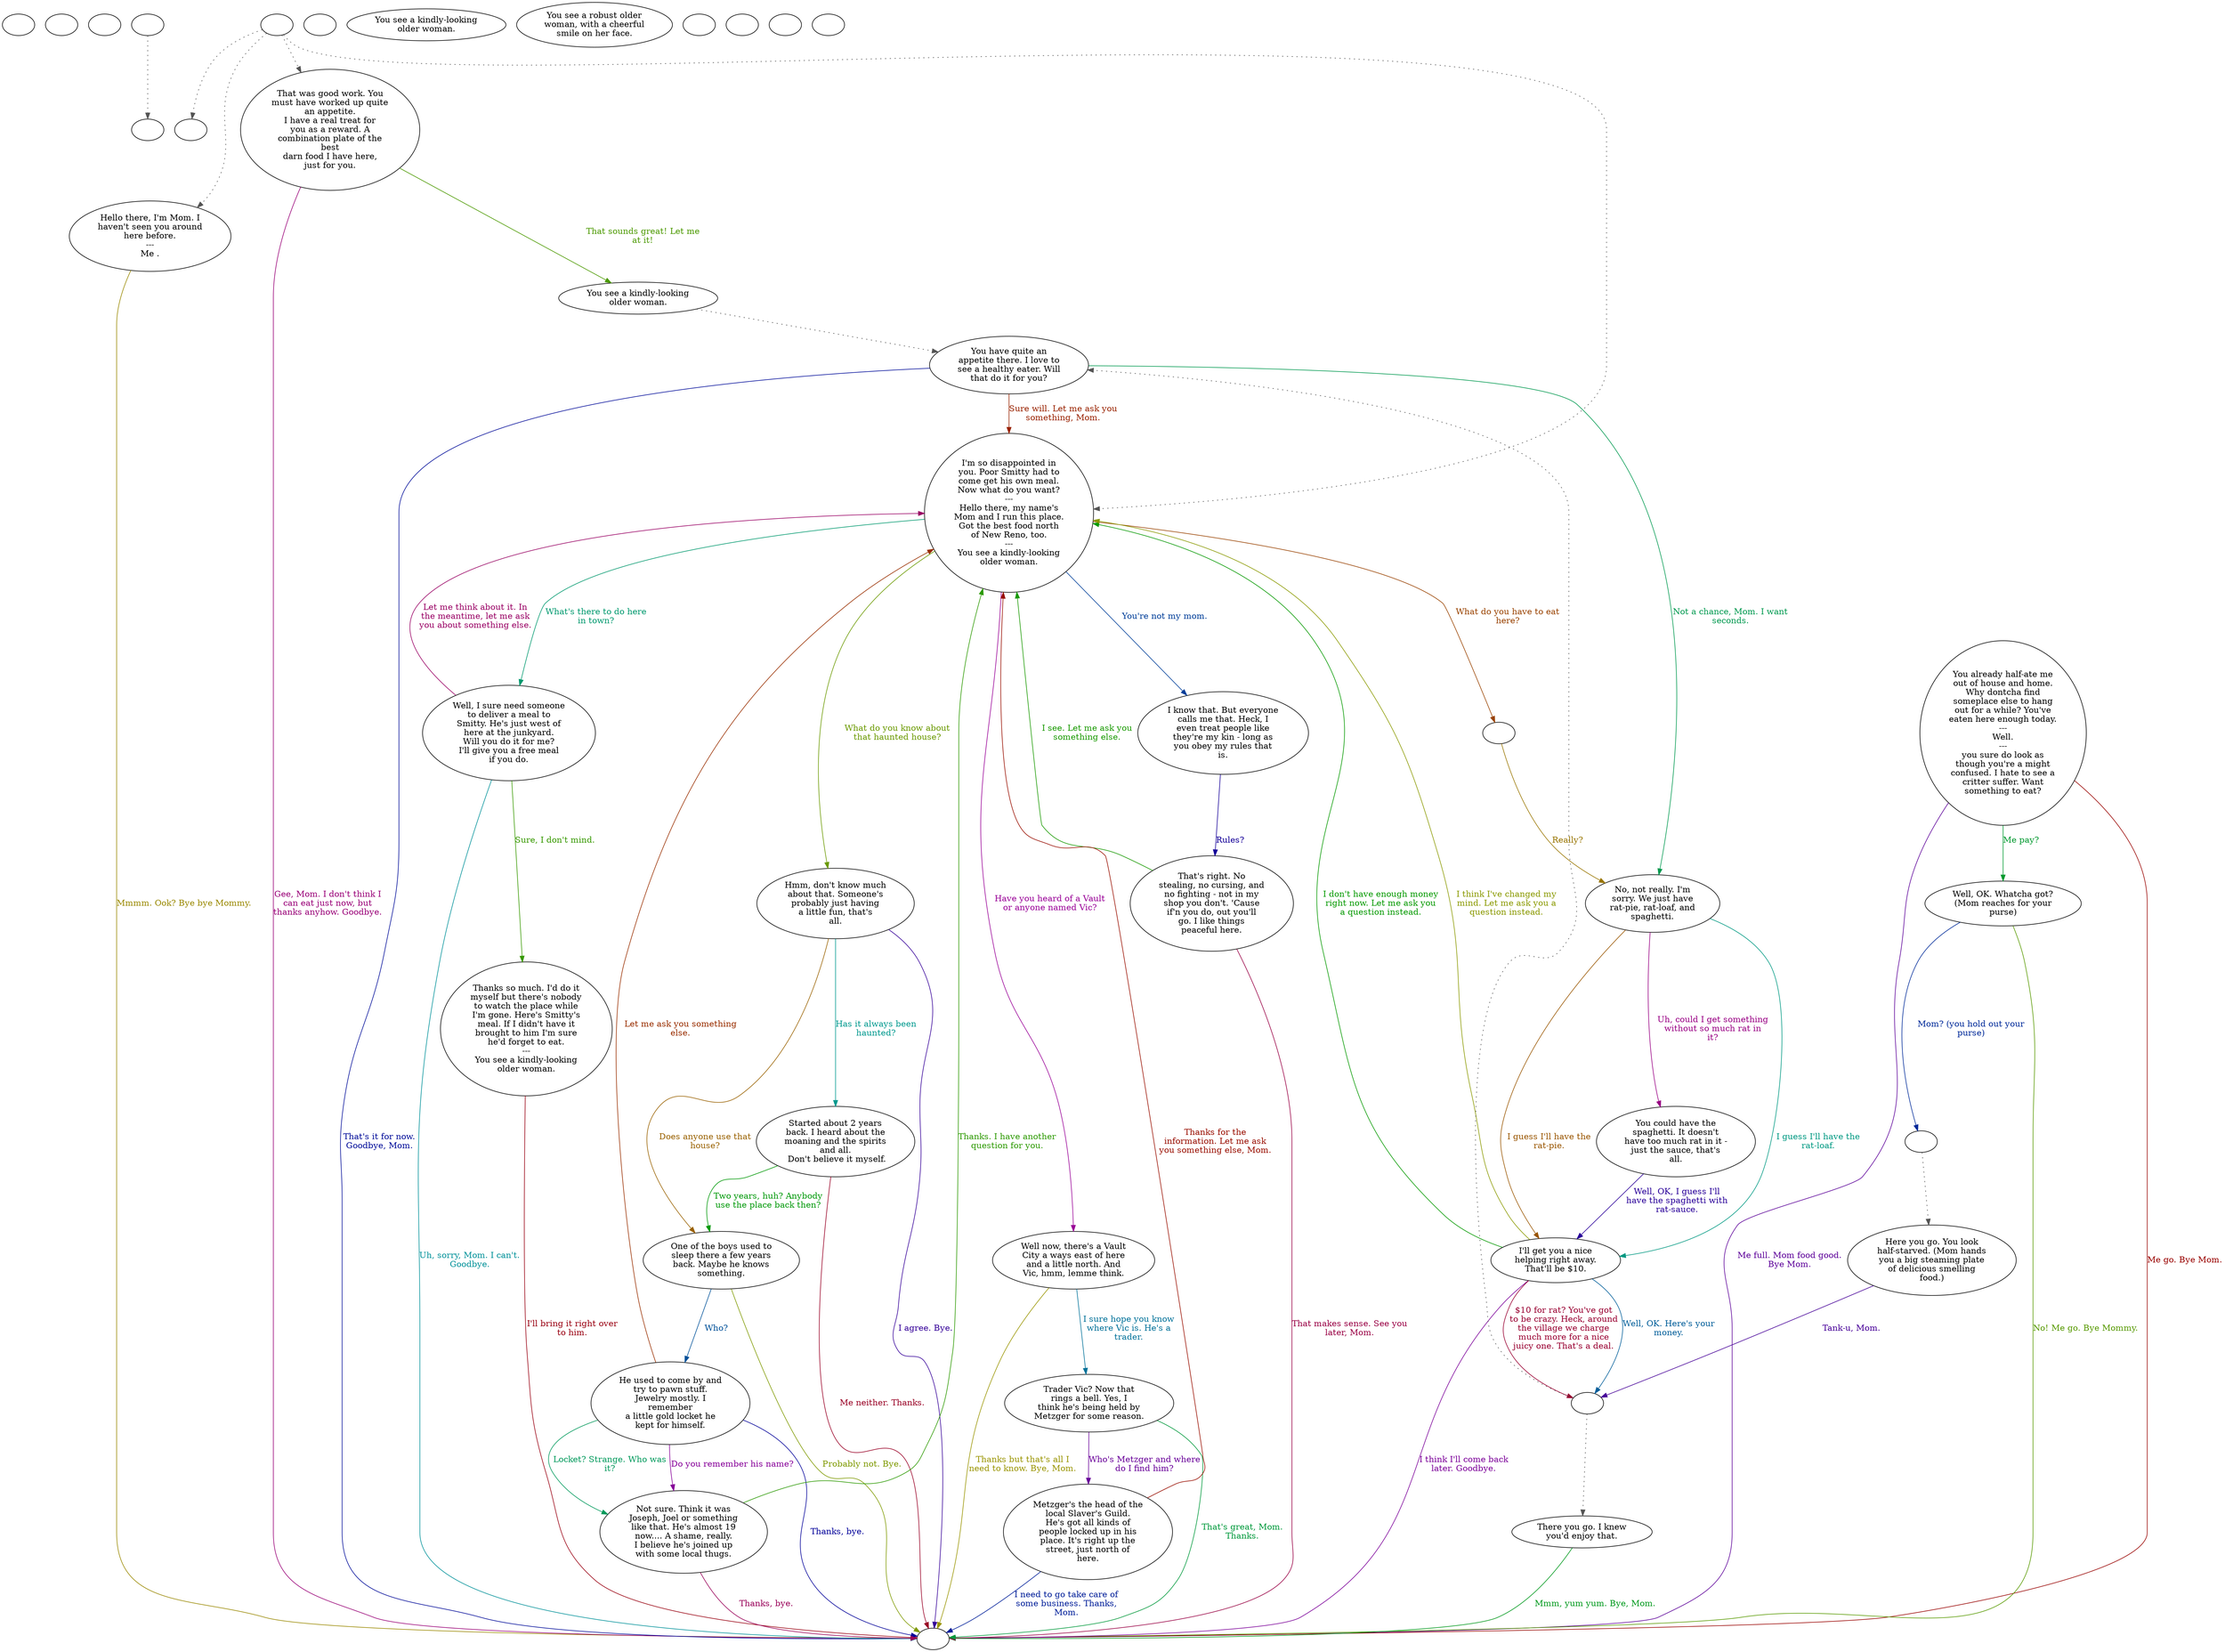 digraph dcMom {
  "checkPartyMembersNearDoor" [style=filled       fillcolor="#FFFFFF"       color="#000000"]
  "checkPartyMembersNearDoor" [label=""]
  "start" [style=filled       fillcolor="#FFFFFF"       color="#000000"]
  "start" [label=""]
  "critter_p_proc" [style=filled       fillcolor="#FFFFFF"       color="#000000"]
  "critter_p_proc" [label=""]
  "pickup_p_proc" [style=filled       fillcolor="#FFFFFF"       color="#000000"]
  "pickup_p_proc" -> "Node998" [style=dotted color="#555555"]
  "pickup_p_proc" [label=""]
  "talk_p_proc" [style=filled       fillcolor="#FFFFFF"       color="#000000"]
  "talk_p_proc" -> "Node019" [style=dotted color="#555555"]
  "talk_p_proc" -> "Node001" [style=dotted color="#555555"]
  "talk_p_proc" -> "Node020" [style=dotted color="#555555"]
  "talk_p_proc" -> "Node013" [style=dotted color="#555555"]
  "talk_p_proc" [label=""]
  "destroy_p_proc" [style=filled       fillcolor="#FFFFFF"       color="#000000"]
  "destroy_p_proc" [label=""]
  "look_at_p_proc" [style=filled       fillcolor="#FFFFFF"       color="#000000"]
  "look_at_p_proc" [label="You see a kindly-looking\nolder woman."]
  "description_p_proc" [style=filled       fillcolor="#FFFFFF"       color="#000000"]
  "description_p_proc" [label="You see a robust older\nwoman, with a cheerful\nsmile on her face."]
  "use_skill_on_p_proc" [style=filled       fillcolor="#FFFFFF"       color="#000000"]
  "use_skill_on_p_proc" [label=""]
  "damage_p_proc" [style=filled       fillcolor="#FFFFFF"       color="#000000"]
  "damage_p_proc" [label=""]
  "map_enter_p_proc" [style=filled       fillcolor="#FFFFFF"       color="#000000"]
  "map_enter_p_proc" [label=""]
  "timed_event_p_proc" [style=filled       fillcolor="#FFFFFF"       color="#000000"]
  "timed_event_p_proc" [label=""]
  "Node998" [style=filled       fillcolor="#FFFFFF"       color="#000000"]
  "Node998" [label=""]
  "Node999" [style=filled       fillcolor="#FFFFFF"       color="#000000"]
  "Node999" [label=""]
  "Node001" [style=filled       fillcolor="#FFFFFF"       color="#000000"]
  "Node001" [label="Hello there, I'm Mom. I\nhaven't seen you around\nhere before.\n---\nMe ."]
  "Node001" -> "Node999" [label="Mmmm. Ook? Bye bye Mommy." color="#998800" fontcolor="#998800"]
  "Node002" [style=filled       fillcolor="#FFFFFF"       color="#000000"]
  "Node002" [label="You already half-ate me\nout of house and home.\nWhy dontcha find\nsomeplace else to hang\nout for a while? You've\neaten here enough today.\n---\nWell.\n---\nyou sure do look as\nthough you're a might\nconfused. I hate to see a\ncritter suffer. Want\nsomething to eat?"]
  "Node002" -> "Node999" [label="Me full. Mom food good.\nBye Mom." color="#5C0099" fontcolor="#5C0099"]
  "Node002" -> "Node003" [label="Me pay?" color="#00992F" fontcolor="#00992F"]
  "Node002" -> "Node999" [label="Me go. Bye Mom." color="#990200" fontcolor="#990200"]
  "Node003" [style=filled       fillcolor="#FFFFFF"       color="#000000"]
  "Node003" [label="Well, OK. Whatcha got?\n(Mom reaches for your\npurse)"]
  "Node003" -> "Node990" [label="Mom? (you hold out your\npurse)" color="#002A99" fontcolor="#002A99"]
  "Node003" -> "Node999" [label="No! Me go. Bye Mommy." color="#579900" fontcolor="#579900"]
  "Node004" [style=filled       fillcolor="#FFFFFF"       color="#000000"]
  "Node004" [label="No, not really. I'm\nsorry. We just have\nrat-pie, rat-loaf, and\nspaghetti."]
  "Node004" -> "Node005" [label="Uh, could I get something\nwithout so much rat in\nit?" color="#990084" fontcolor="#990084"]
  "Node004" -> "Node006" [label="I guess I'll have the\nrat-loaf." color="#009982" fontcolor="#009982"]
  "Node004" -> "Node006" [label="I guess I'll have the\nrat-pie." color="#995500" fontcolor="#995500"]
  "Node005" [style=filled       fillcolor="#FFFFFF"       color="#000000"]
  "Node005" [label="You could have the\nspaghetti. It doesn't\nhave too much rat in it -\njust the sauce, that's\nall."]
  "Node005" -> "Node006" [label="Well, OK, I guess I'll\nhave the spaghetti with\nrat-sauce." color="#290099" fontcolor="#290099"]
  "Node006" [style=filled       fillcolor="#FFFFFF"       color="#000000"]
  "Node006" [label="I'll get you a nice\nhelping right away.\nThat'll be $10."]
  "Node006" -> "Node013" [label="I don't have enough money\nright now. Let me ask you\na question instead." color="#049900" fontcolor="#049900"]
  "Node006" -> "Node989" [label="$10 for rat? You've got\nto be crazy. Heck, around\nthe village we charge\nmuch more for a nice\njuicy one. That's a deal." color="#990031" fontcolor="#990031"]
  "Node006" -> "Node989" [label="Well, OK. Here's your\nmoney." color="#005D99" fontcolor="#005D99"]
  "Node006" -> "Node013" [label="I think I've changed my\nmind. Let me ask you a\nquestion instead." color="#8A9900" fontcolor="#8A9900"]
  "Node006" -> "Node999" [label="I think I'll come back\nlater. Goodbye." color="#7B0099" fontcolor="#7B0099"]
  "Node007" [style=filled       fillcolor="#FFFFFF"       color="#000000"]
  "Node007" [label="You have quite an\nappetite there. I love to\nsee a healthy eater. Will\nthat do it for you?"]
  "Node007" -> "Node004" [label="Not a chance, Mom. I want\nseconds." color="#00994F" fontcolor="#00994F"]
  "Node007" -> "Node013" [label="Sure will. Let me ask you\nsomething, Mom." color="#992200" fontcolor="#992200"]
  "Node007" -> "Node999" [label="That's it for now.\nGoodbye, Mom." color="#000B99" fontcolor="#000B99"]
  "Node008" [style=filled       fillcolor="#FFFFFF"       color="#000000"]
  "Node008" [label="Well, I sure need someone\nto deliver a meal to\nSmitty. He's just west of\nhere at the junkyard.\nWill you do it for me?\nI'll give you a free meal\nif you do."]
  "Node008" -> "Node012" [label="Sure, I don't mind." color="#379900" fontcolor="#379900"]
  "Node008" -> "Node013" [label="Let me think about it. In\nthe meantime, let me ask\nyou about something else." color="#990064" fontcolor="#990064"]
  "Node008" -> "Node999" [label="Uh, sorry, Mom. I can't.\nGoodbye." color="#009199" fontcolor="#009199"]
  "Node009" [style=filled       fillcolor="#FFFFFF"       color="#000000"]
  "Node009" [label=""]
  "Node009" -> "Node004" [label="Really?" color="#997500" fontcolor="#997500"]
  "Node010" [style=filled       fillcolor="#FFFFFF"       color="#000000"]
  "Node010" [label="Here you go. You look\nhalf-starved. (Mom hands\nyou a big steaming plate\nof delicious smelling\nfood.)"]
  "Node010" -> "Node989" [label="Tank-u, Mom." color="#480099" fontcolor="#480099"]
  "Node011" [style=filled       fillcolor="#FFFFFF"       color="#000000"]
  "Node011" [label="There you go. I knew\nyou'd enjoy that."]
  "Node011" -> "Node999" [label="Mmm, yum yum. Bye, Mom." color="#00991C" fontcolor="#00991C"]
  "Node012" [style=filled       fillcolor="#FFFFFF"       color="#000000"]
  "Node012" [label="Thanks so much. I'd do it\nmyself but there's nobody\nto watch the place while\nI'm gone. Here's Smitty's\nmeal. If I didn't have it\nbrought to him I'm sure\nhe'd forget to eat.\n---\nYou see a kindly-looking\nolder woman."]
  "Node012" -> "Node999" [label="I'll bring it right over\nto him." color="#990011" fontcolor="#990011"]
  "Node013" [style=filled       fillcolor="#FFFFFF"       color="#000000"]
  "Node013" [label="I'm so disappointed in\nyou. Poor Smitty had to\ncome get his own meal.\nNow what do you want?\n---\nHello there, my name's\nMom and I run this place.\nGot the best food north\nof New Reno, too.\n---\nYou see a kindly-looking\nolder woman."]
  "Node013" -> "Node014" [label="You're not my mom." color="#003E99" fontcolor="#003E99"]
  "Node013" -> "Node021" [label="What do you know about\nthat haunted house?" color="#6A9900" fontcolor="#6A9900"]
  "Node013" -> "Node016" [label="Have you heard of a Vault\nor anyone named Vic?" color="#990097" fontcolor="#990097"]
  "Node013" -> "Node008" [label="What's there to do here\nin town?" color="#00996E" fontcolor="#00996E"]
  "Node013" -> "Node009" [label="What do you have to eat\nhere?" color="#994200" fontcolor="#994200"]
  "Node014" [style=filled       fillcolor="#FFFFFF"       color="#000000"]
  "Node014" [label="I know that. But everyone\ncalls me that. Heck, I\neven treat people like\nthey're my kin - long as\nyou obey my rules that\nis."]
  "Node014" -> "Node015" [label="Rules?" color="#150099" fontcolor="#150099"]
  "Node015" [style=filled       fillcolor="#FFFFFF"       color="#000000"]
  "Node015" [label="That's right. No\nstealing, no cursing, and\nno fighting - not in my\nshop you don't. 'Cause\nif'n you do, out you'll\ngo. I like things\npeaceful here."]
  "Node015" -> "Node013" [label="I see. Let me ask you\nsomething else." color="#189900" fontcolor="#189900"]
  "Node015" -> "Node999" [label="That makes sense. See you\nlater, Mom." color="#990044" fontcolor="#990044"]
  "Node016" [style=filled       fillcolor="#FFFFFF"       color="#000000"]
  "Node016" [label="Well now, there's a Vault\nCity a ways east of here\nand a little north. And\nVic, hmm, lemme think."]
  "Node016" -> "Node017" [label="I sure hope you know\nwhere Vic is. He's a\ntrader." color="#007199" fontcolor="#007199"]
  "Node016" -> "Node999" [label="Thanks but that's all I\nneed to know. Bye, Mom." color="#999400" fontcolor="#999400"]
  "Node017" [style=filled       fillcolor="#FFFFFF"       color="#000000"]
  "Node017" [label="Trader Vic? Now that\nrings a bell. Yes, I\nthink he's being held by\nMetzger for some reason."]
  "Node017" -> "Node018" [label="Who's Metzger and where\ndo I find him?" color="#680099" fontcolor="#680099"]
  "Node017" -> "Node999" [label="That's great, Mom.\nThanks." color="#00993B" fontcolor="#00993B"]
  "Node018" [style=filled       fillcolor="#FFFFFF"       color="#000000"]
  "Node018" [label="Metzger's the head of the\nlocal Slaver's Guild.\nHe's got all kinds of\npeople locked up in his\nplace. It's right up the\nstreet, just north of\nhere."]
  "Node018" -> "Node013" [label="Thanks for the\ninformation. Let me ask\nyou something else, Mom." color="#990E00" fontcolor="#990E00"]
  "Node018" -> "Node999" [label="I need to go take care of\nsome business. Thanks,\nMom." color="#001E99" fontcolor="#001E99"]
  "Node019" [style=filled       fillcolor="#FFFFFF"       color="#000000"]
  "Node019" [label=""]
  "Node020" [style=filled       fillcolor="#FFFFFF"       color="#000000"]
  "Node020" [label="That was good work. You\nmust have worked up quite\nan appetite.\nI have a real treat for\nyou as a reward. A\ncombination plate of the\nbest\ndarn food I have here,\njust for you."]
  "Node020" -> "Node987" [label="That sounds great! Let me\nat it!" color="#4B9900" fontcolor="#4B9900"]
  "Node020" -> "Node999" [label="Gee, Mom. I don't think I\ncan eat just now, but\nthanks anyhow. Goodbye." color="#990077" fontcolor="#990077"]
  "Node021" [style=filled       fillcolor="#FFFFFF"       color="#000000"]
  "Node021" [label="Hmm, don't know much\nabout that. Someone's\nprobably just having\na little fun, that's\nall."]
  "Node021" -> "Node022" [label="Has it always been\nhaunted?" color="#00998E" fontcolor="#00998E"]
  "Node021" -> "Node023" [label="Does anyone use that\nhouse?" color="#996100" fontcolor="#996100"]
  "Node021" -> "Node999" [label="I agree. Bye." color="#350099" fontcolor="#350099"]
  "Node022" [style=filled       fillcolor="#FFFFFF"       color="#000000"]
  "Node022" [label="Started about 2 years\nback. I heard about the\nmoaning and the spirits\nand all.\n Don't believe it myself."]
  "Node022" -> "Node023" [label="Two years, huh? Anybody\nuse the place back then?" color="#009908" fontcolor="#009908"]
  "Node022" -> "Node999" [label="Me neither. Thanks." color="#990025" fontcolor="#990025"]
  "Node023" [style=filled       fillcolor="#FFFFFF"       color="#000000"]
  "Node023" [label="One of the boys used to\nsleep there a few years\nback. Maybe he knows\nsomething."]
  "Node023" -> "Node024" [label="Who?" color="#005199" fontcolor="#005199"]
  "Node023" -> "Node999" [label="Probably not. Bye." color="#7E9900" fontcolor="#7E9900"]
  "Node024" [style=filled       fillcolor="#FFFFFF"       color="#000000"]
  "Node024" [label="He used to come by and\ntry to pawn stuff.\nJewelry mostly. I\nremember\na little gold locket he\nkept for himself."]
  "Node024" -> "Node025" [label="Do you remember his name?" color="#870099" fontcolor="#870099"]
  "Node024" -> "Node025" [label="Locket? Strange. Who was\nit?" color="#00995B" fontcolor="#00995B"]
  "Node024" -> "Node013" [label="Let me ask you something\nelse." color="#992E00" fontcolor="#992E00"]
  "Node024" -> "Node999" [label="Thanks, bye." color="#010099" fontcolor="#010099"]
  "Node025" [style=filled       fillcolor="#FFFFFF"       color="#000000"]
  "Node025" [label="Not sure. Think it was\nJoseph, Joel or something\nlike that. He's almost 19\nnow.... A shame, really.\nI believe he's joined up\nwith some local thugs."]
  "Node025" -> "Node013" [label="Thanks. I have another\nquestion for you." color="#2B9900" fontcolor="#2B9900"]
  "Node025" -> "Node999" [label="Thanks, bye." color="#990058" fontcolor="#990058"]
  "Node990" [style=filled       fillcolor="#FFFFFF"       color="#000000"]
  "Node990" -> "Node010" [style=dotted color="#555555"]
  "Node990" [label=""]
  "Node989" [style=filled       fillcolor="#FFFFFF"       color="#000000"]
  "Node989" -> "Node011" [style=dotted color="#555555"]
  "Node989" -> "Node007" [style=dotted color="#555555"]
  "Node989" [label=""]
  "Node987" [style=filled       fillcolor="#FFFFFF"       color="#000000"]
  "Node987" -> "Node007" [style=dotted color="#555555"]
  "Node987" [label="You see a kindly-looking\nolder woman."]
}
